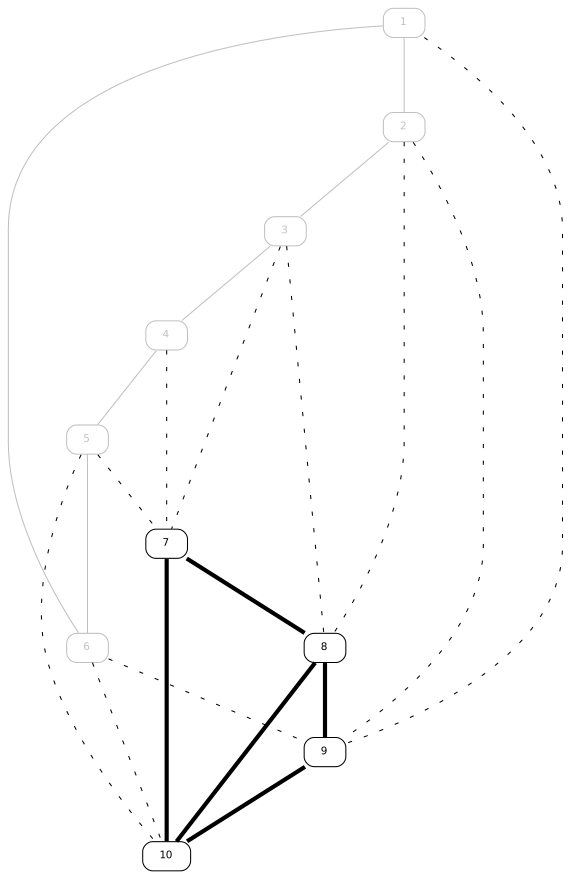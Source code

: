 graph {

node[fontname=helvetica color=grey fontcolor=grey fontsize=5 shape=box style=rounded width=0 height=0 penwidth=0.5]

edge[penwidth=0.5 color=grey]
1--2--3--4--5--6--1

node[color=black fontcolor=black]

edge[style=dotted penwidth=0.5 color=black]

 1 -- {9}
 2 -- {8,9}
 3 -- {7,8}
 4 -- {7}
 5 -- {10,7}
 6 -- {9,10}


edge[style=solid penwidth=2]

 7 -- {10,8}
 8 -- {10,9}
 9 -- {10}

}